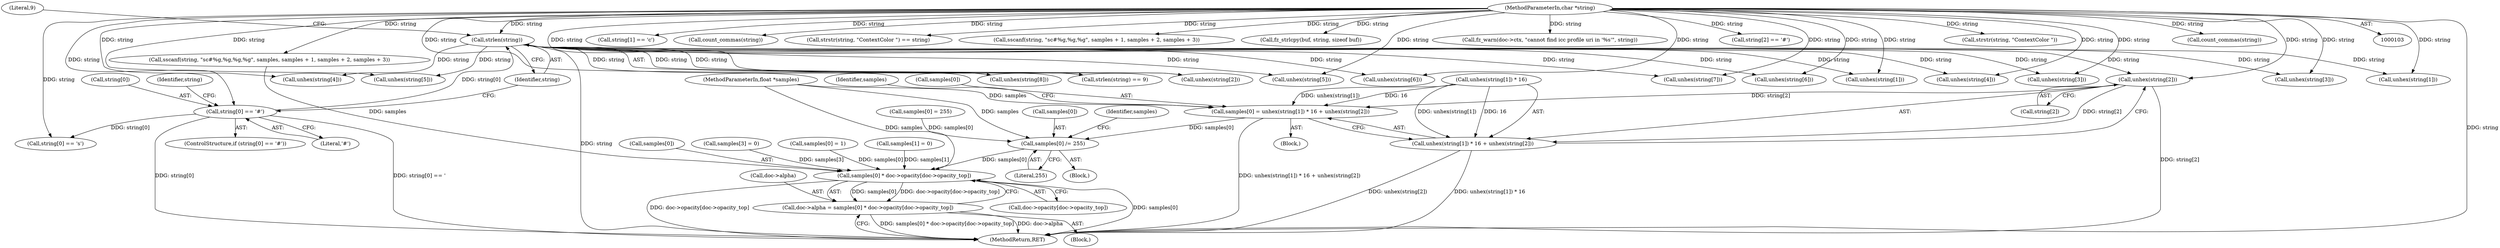 digraph "0_ghostscript_60dabde18d7fe12b19da8b509bdfee9cc886aafc_0@pointer" {
"1000161" [label="(Call,unhex(string[2]))"];
"1000146" [label="(Call,strlen(string))"];
"1000138" [label="(Call,string[0] == '#')"];
"1000106" [label="(MethodParameterIn,char *string)"];
"1000150" [label="(Call,samples[0] = unhex(string[1]) * 16 + unhex(string[2]))"];
"1000262" [label="(Call,samples[0] /= 255)"];
"1000519" [label="(Call,samples[0] * doc->opacity[doc->opacity_top])"];
"1000515" [label="(Call,doc->alpha = samples[0] * doc->opacity[doc->opacity_top])"];
"1000154" [label="(Call,unhex(string[1]) * 16 + unhex(string[2]))"];
"1000530" [label="(MethodReturn,RET)"];
"1000142" [label="(Literal,'#')"];
"1000253" [label="(Call,unhex(string[5]))"];
"1000291" [label="(Call,string[1] == 'c')"];
"1000269" [label="(Identifier,samples)"];
"1000149" [label="(Block,)"];
"1000139" [label="(Call,string[0])"];
"1000321" [label="(Call,count_commas(string))"];
"1000161" [label="(Call,unhex(string[2]))"];
"1000520" [label="(Call,samples[0])"];
"1000243" [label="(Call,unhex(string[4]))"];
"1000516" [label="(Call,doc->alpha)"];
"1000519" [label="(Call,samples[0] * doc->opacity[doc->opacity_top])"];
"1000339" [label="(Call,strstr(string, \"ContextColor \") == string)"];
"1000307" [label="(Call,sscanf(string, \"sc#%g,%g,%g\", samples + 1, samples + 2, samples + 3))"];
"1000106" [label="(MethodParameterIn,char *string)"];
"1000212" [label="(Call,samples[0] = 255)"];
"1000345" [label="(Call,fz_strlcpy(buf, string, sizeof buf))"];
"1000162" [label="(Call,string[2])"];
"1000266" [label="(Literal,255)"];
"1000258" [label="(Call,unhex(string[6]))"];
"1000132" [label="(Call,samples[3] = 0)"];
"1000515" [label="(Call,doc->alpha = samples[0] * doc->opacity[doc->opacity_top])"];
"1000156" [label="(Call,unhex(string[1]))"];
"1000201" [label="(Call,unhex(string[7]))"];
"1000167" [label="(Identifier,samples)"];
"1000324" [label="(Call,sscanf(string, \"sc#%g,%g,%g,%g\", samples, samples + 1, samples + 2, samples + 3))"];
"1000364" [label="(Call,fz_warn(doc->ctx, \"cannot find icc profile uri in '%s'\", string))"];
"1000262" [label="(Call,samples[0] /= 255)"];
"1000143" [label="(Block,)"];
"1000171" [label="(Call,unhex(string[3]))"];
"1000108" [label="(MethodParameterIn,float *samples)"];
"1000263" [label="(Call,samples[0])"];
"1000122" [label="(Call,samples[0] = 1)"];
"1000296" [label="(Call,string[2] == '#')"];
"1000155" [label="(Call,unhex(string[1]) * 16)"];
"1000206" [label="(Call,unhex(string[8]))"];
"1000147" [label="(Identifier,string)"];
"1000186" [label="(Call,unhex(string[5]))"];
"1000176" [label="(Call,unhex(string[4]))"];
"1000150" [label="(Call,samples[0] = unhex(string[1]) * 16 + unhex(string[2]))"];
"1000287" [label="(Identifier,string)"];
"1000340" [label="(Call,strstr(string, \"ContextColor \"))"];
"1000523" [label="(Call,doc->opacity[doc->opacity_top])"];
"1000228" [label="(Call,unhex(string[2]))"];
"1000191" [label="(Call,unhex(string[6]))"];
"1000304" [label="(Call,count_commas(string))"];
"1000223" [label="(Call,unhex(string[1]))"];
"1000109" [label="(Block,)"];
"1000138" [label="(Call,string[0] == '#')"];
"1000285" [label="(Call,string[0] == 's')"];
"1000238" [label="(Call,unhex(string[3]))"];
"1000127" [label="(Call,samples[1] = 0)"];
"1000137" [label="(ControlStructure,if (string[0] == '#'))"];
"1000146" [label="(Call,strlen(string))"];
"1000148" [label="(Literal,9)"];
"1000154" [label="(Call,unhex(string[1]) * 16 + unhex(string[2]))"];
"1000145" [label="(Call,strlen(string) == 9)"];
"1000151" [label="(Call,samples[0])"];
"1000161" -> "1000154"  [label="AST: "];
"1000161" -> "1000162"  [label="CFG: "];
"1000162" -> "1000161"  [label="AST: "];
"1000154" -> "1000161"  [label="CFG: "];
"1000161" -> "1000530"  [label="DDG: string[2]"];
"1000161" -> "1000150"  [label="DDG: string[2]"];
"1000161" -> "1000154"  [label="DDG: string[2]"];
"1000146" -> "1000161"  [label="DDG: string"];
"1000106" -> "1000161"  [label="DDG: string"];
"1000146" -> "1000145"  [label="AST: "];
"1000146" -> "1000147"  [label="CFG: "];
"1000147" -> "1000146"  [label="AST: "];
"1000148" -> "1000146"  [label="CFG: "];
"1000146" -> "1000530"  [label="DDG: string"];
"1000146" -> "1000145"  [label="DDG: string"];
"1000138" -> "1000146"  [label="DDG: string[0]"];
"1000106" -> "1000146"  [label="DDG: string"];
"1000146" -> "1000156"  [label="DDG: string"];
"1000146" -> "1000171"  [label="DDG: string"];
"1000146" -> "1000176"  [label="DDG: string"];
"1000146" -> "1000186"  [label="DDG: string"];
"1000146" -> "1000191"  [label="DDG: string"];
"1000146" -> "1000201"  [label="DDG: string"];
"1000146" -> "1000206"  [label="DDG: string"];
"1000146" -> "1000223"  [label="DDG: string"];
"1000146" -> "1000228"  [label="DDG: string"];
"1000146" -> "1000238"  [label="DDG: string"];
"1000146" -> "1000243"  [label="DDG: string"];
"1000146" -> "1000253"  [label="DDG: string"];
"1000146" -> "1000258"  [label="DDG: string"];
"1000138" -> "1000137"  [label="AST: "];
"1000138" -> "1000142"  [label="CFG: "];
"1000139" -> "1000138"  [label="AST: "];
"1000142" -> "1000138"  [label="AST: "];
"1000147" -> "1000138"  [label="CFG: "];
"1000287" -> "1000138"  [label="CFG: "];
"1000138" -> "1000530"  [label="DDG: string[0]"];
"1000138" -> "1000530"  [label="DDG: string[0] == '"];
"1000106" -> "1000138"  [label="DDG: string"];
"1000138" -> "1000285"  [label="DDG: string[0]"];
"1000106" -> "1000103"  [label="AST: "];
"1000106" -> "1000530"  [label="DDG: string"];
"1000106" -> "1000156"  [label="DDG: string"];
"1000106" -> "1000171"  [label="DDG: string"];
"1000106" -> "1000176"  [label="DDG: string"];
"1000106" -> "1000186"  [label="DDG: string"];
"1000106" -> "1000191"  [label="DDG: string"];
"1000106" -> "1000201"  [label="DDG: string"];
"1000106" -> "1000206"  [label="DDG: string"];
"1000106" -> "1000223"  [label="DDG: string"];
"1000106" -> "1000228"  [label="DDG: string"];
"1000106" -> "1000238"  [label="DDG: string"];
"1000106" -> "1000243"  [label="DDG: string"];
"1000106" -> "1000253"  [label="DDG: string"];
"1000106" -> "1000258"  [label="DDG: string"];
"1000106" -> "1000285"  [label="DDG: string"];
"1000106" -> "1000291"  [label="DDG: string"];
"1000106" -> "1000296"  [label="DDG: string"];
"1000106" -> "1000304"  [label="DDG: string"];
"1000106" -> "1000307"  [label="DDG: string"];
"1000106" -> "1000321"  [label="DDG: string"];
"1000106" -> "1000324"  [label="DDG: string"];
"1000106" -> "1000340"  [label="DDG: string"];
"1000106" -> "1000339"  [label="DDG: string"];
"1000106" -> "1000345"  [label="DDG: string"];
"1000106" -> "1000364"  [label="DDG: string"];
"1000150" -> "1000149"  [label="AST: "];
"1000150" -> "1000154"  [label="CFG: "];
"1000151" -> "1000150"  [label="AST: "];
"1000154" -> "1000150"  [label="AST: "];
"1000167" -> "1000150"  [label="CFG: "];
"1000150" -> "1000530"  [label="DDG: unhex(string[1]) * 16 + unhex(string[2])"];
"1000155" -> "1000150"  [label="DDG: unhex(string[1])"];
"1000155" -> "1000150"  [label="DDG: 16"];
"1000108" -> "1000150"  [label="DDG: samples"];
"1000150" -> "1000262"  [label="DDG: samples[0]"];
"1000262" -> "1000143"  [label="AST: "];
"1000262" -> "1000266"  [label="CFG: "];
"1000263" -> "1000262"  [label="AST: "];
"1000266" -> "1000262"  [label="AST: "];
"1000269" -> "1000262"  [label="CFG: "];
"1000212" -> "1000262"  [label="DDG: samples[0]"];
"1000108" -> "1000262"  [label="DDG: samples"];
"1000262" -> "1000519"  [label="DDG: samples[0]"];
"1000519" -> "1000515"  [label="AST: "];
"1000519" -> "1000523"  [label="CFG: "];
"1000520" -> "1000519"  [label="AST: "];
"1000523" -> "1000519"  [label="AST: "];
"1000515" -> "1000519"  [label="CFG: "];
"1000519" -> "1000530"  [label="DDG: samples[0]"];
"1000519" -> "1000530"  [label="DDG: doc->opacity[doc->opacity_top]"];
"1000519" -> "1000515"  [label="DDG: samples[0]"];
"1000519" -> "1000515"  [label="DDG: doc->opacity[doc->opacity_top]"];
"1000122" -> "1000519"  [label="DDG: samples[0]"];
"1000324" -> "1000519"  [label="DDG: samples"];
"1000108" -> "1000519"  [label="DDG: samples"];
"1000132" -> "1000519"  [label="DDG: samples[3]"];
"1000127" -> "1000519"  [label="DDG: samples[1]"];
"1000515" -> "1000109"  [label="AST: "];
"1000516" -> "1000515"  [label="AST: "];
"1000530" -> "1000515"  [label="CFG: "];
"1000515" -> "1000530"  [label="DDG: samples[0] * doc->opacity[doc->opacity_top]"];
"1000515" -> "1000530"  [label="DDG: doc->alpha"];
"1000155" -> "1000154"  [label="AST: "];
"1000154" -> "1000530"  [label="DDG: unhex(string[1]) * 16"];
"1000154" -> "1000530"  [label="DDG: unhex(string[2])"];
"1000155" -> "1000154"  [label="DDG: unhex(string[1])"];
"1000155" -> "1000154"  [label="DDG: 16"];
}
